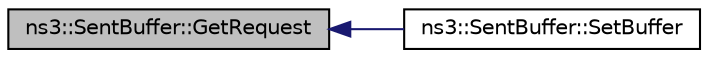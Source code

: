 digraph "ns3::SentBuffer::GetRequest"
{
  edge [fontname="Helvetica",fontsize="10",labelfontname="Helvetica",labelfontsize="10"];
  node [fontname="Helvetica",fontsize="10",shape=record];
  rankdir="LR";
  Node1 [label="ns3::SentBuffer::GetRequest",height=0.2,width=0.4,color="black", fillcolor="grey75", style="filled", fontcolor="black"];
  Node1 -> Node2 [dir="back",color="midnightblue",fontsize="10",style="solid"];
  Node2 [label="ns3::SentBuffer::SetBuffer",height=0.2,width=0.4,color="black", fillcolor="white", style="filled",URL="$d5/d66/classns3_1_1SentBuffer.html#ab68d56e3080f765bb7077746e2681b41"];
}
